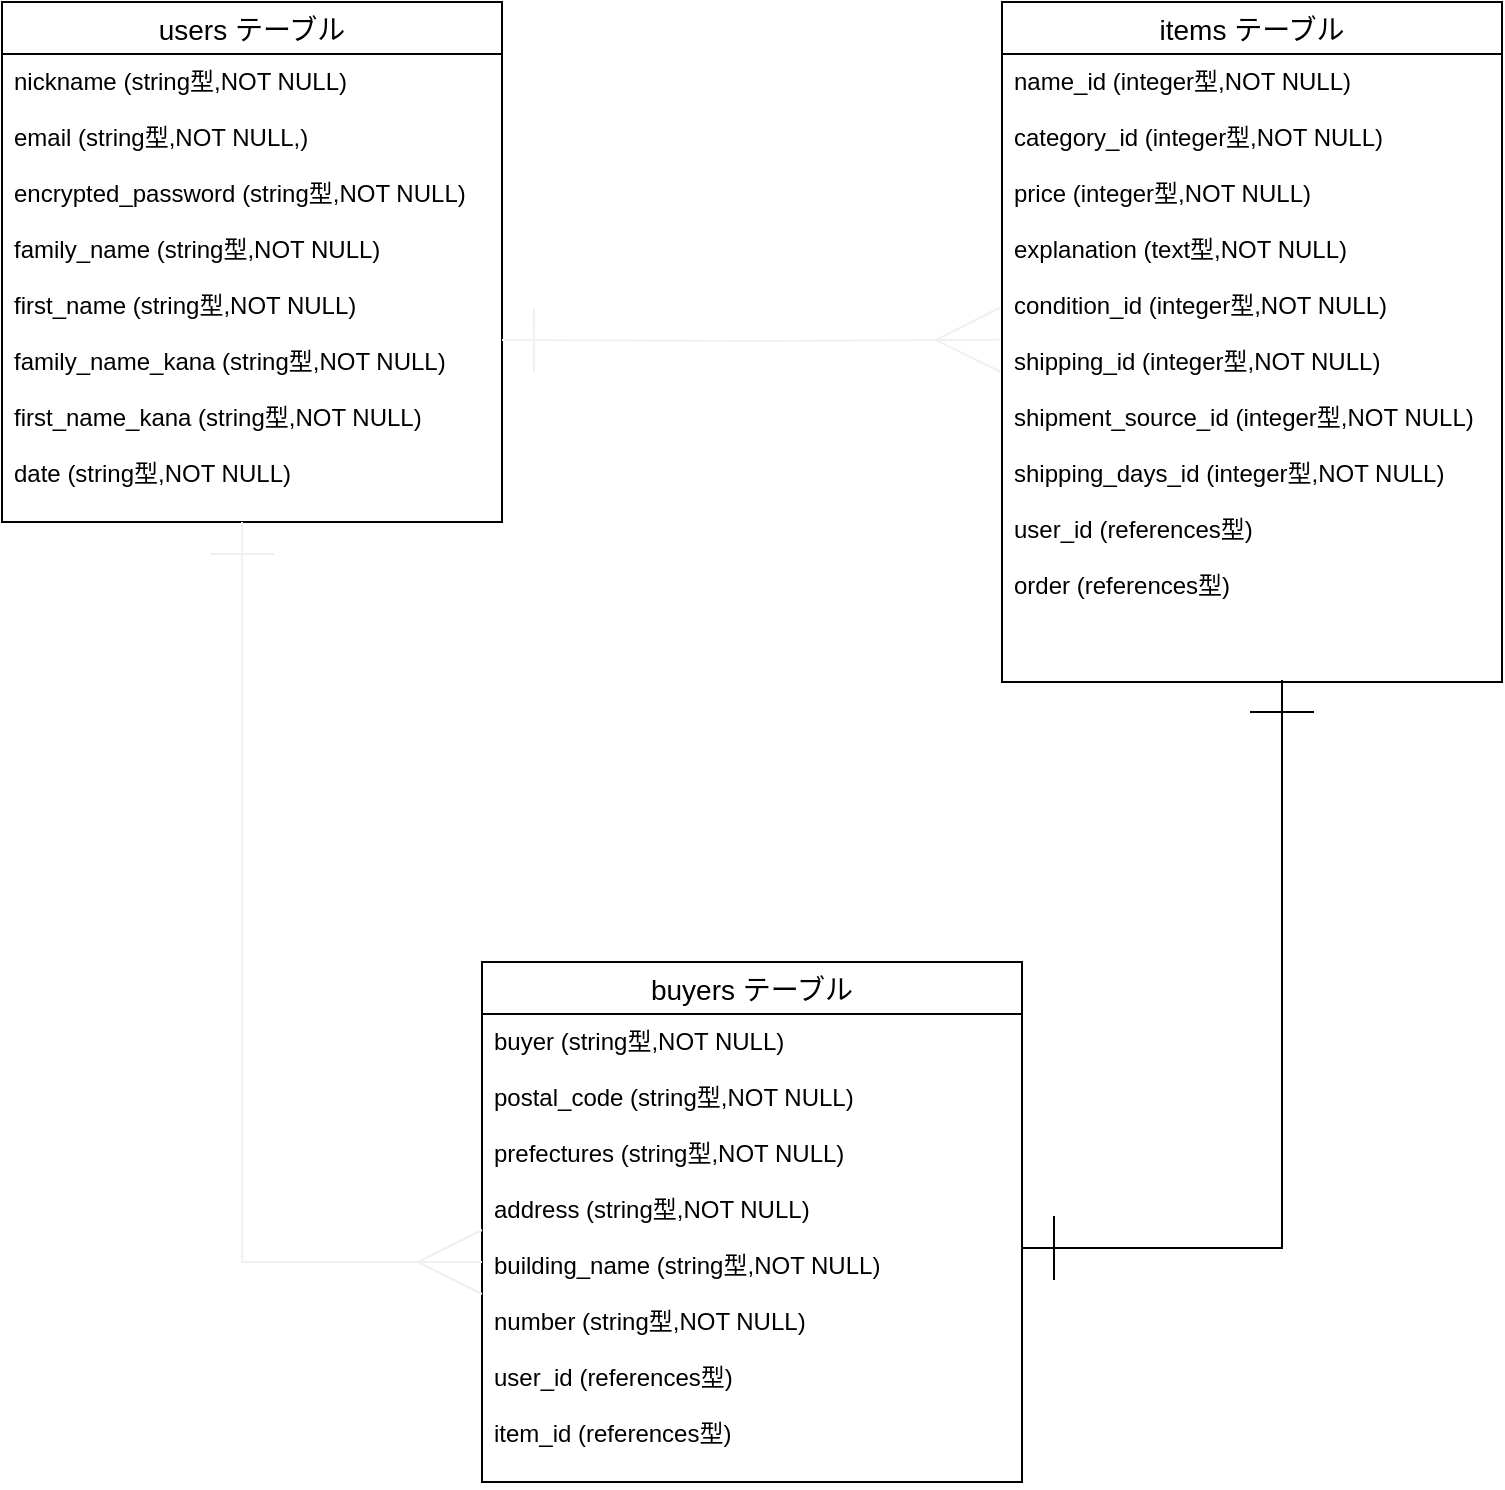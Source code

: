 <mxfile>
    <diagram id="QP2oNOcBx2eUWNQDQ7LL" name="ページ1">
        <mxGraphModel dx="967" dy="830" grid="1" gridSize="10" guides="1" tooltips="1" connect="1" arrows="1" fold="1" page="1" pageScale="1" pageWidth="827" pageHeight="1169" math="0" shadow="0">
            <root>
                <mxCell id="0"/>
                <mxCell id="1" parent="0"/>
                <mxCell id="2" value="users テーブル" style="swimlane;fontStyle=0;childLayout=stackLayout;horizontal=1;startSize=26;horizontalStack=0;resizeParent=1;resizeParentMax=0;resizeLast=0;collapsible=1;marginBottom=0;align=center;fontSize=14;" vertex="1" parent="1">
                    <mxGeometry x="40" y="40" width="250" height="260" as="geometry"/>
                </mxCell>
                <mxCell id="26" value="nickname (string型,NOT NULL)&#10;&#10;email (string型,NOT NULL,)&#10;&#10;encrypted_password (string型,NOT NULL)&#10;&#10;family_name (string型,NOT NULL)&#10;&#10;first_name (string型,NOT NULL)&#10;&#10;family_name_kana (string型,NOT NULL)&#10;&#10;first_name_kana (string型,NOT NULL)&#10;&#10;date (string型,NOT NULL)" style="text;strokeColor=none;fillColor=none;spacingLeft=4;spacingRight=4;overflow=hidden;rotatable=0;points=[[0,0.5],[1,0.5]];portConstraint=eastwest;fontSize=12;" vertex="1" parent="2">
                    <mxGeometry y="26" width="250" height="234" as="geometry"/>
                </mxCell>
                <mxCell id="6" value="items テーブル" style="swimlane;fontStyle=0;childLayout=stackLayout;horizontal=1;startSize=26;horizontalStack=0;resizeParent=1;resizeParentMax=0;resizeLast=0;collapsible=1;marginBottom=0;align=center;fontSize=14;" vertex="1" parent="1">
                    <mxGeometry x="540" y="40" width="250" height="340" as="geometry"/>
                </mxCell>
                <mxCell id="7" value="name_id (integer型,NOT NULL)&#10;&#10;category_id (integer型,NOT NULL)&#10;&#10;price (integer型,NOT NULL)&#10;&#10;explanation (text型,NOT NULL)&#10;&#10;condition_id (integer型,NOT NULL)&#10;&#10;shipping_id (integer型,NOT NULL)&#10;&#10;shipment_source_id (integer型,NOT NULL)&#10;&#10;shipping_days_id (integer型,NOT NULL)&#10;&#10;user_id (references型)&#10;&#10;order (references型)" style="text;strokeColor=none;fillColor=none;spacingLeft=4;spacingRight=4;overflow=hidden;rotatable=0;points=[[0,0.5],[1,0.5]];portConstraint=eastwest;fontSize=12;" vertex="1" parent="6">
                    <mxGeometry y="26" width="250" height="314" as="geometry"/>
                </mxCell>
                <mxCell id="11" value="buyers テーブル" style="swimlane;fontStyle=0;childLayout=stackLayout;horizontal=1;startSize=26;horizontalStack=0;resizeParent=1;resizeParentMax=0;resizeLast=0;collapsible=1;marginBottom=0;align=center;fontSize=14;" vertex="1" parent="1">
                    <mxGeometry x="280" y="520" width="270" height="260" as="geometry"/>
                </mxCell>
                <mxCell id="12" value="buyer (string型,NOT NULL)&#10;&#10;postal_code (string型,NOT NULL)&#10;&#10;prefectures (string型,NOT NULL)&#10;&#10;address (string型,NOT NULL)&#10;&#10;building_name (string型,NOT NULL)&#10;&#10;number (string型,NOT NULL)&#10;&#10;user_id (references型)&#10;&#10;item_id (references型)&#10;&#10;" style="text;strokeColor=none;fillColor=none;spacingLeft=4;spacingRight=4;overflow=hidden;rotatable=0;points=[[0,0.5],[1,0.5]];portConstraint=eastwest;fontSize=12;" vertex="1" parent="11">
                    <mxGeometry y="26" width="270" height="234" as="geometry"/>
                </mxCell>
                <mxCell id="15" style="edgeStyle=orthogonalEdgeStyle;rounded=0;orthogonalLoop=1;jettySize=auto;html=1;entryX=-0.004;entryY=0.455;entryDx=0;entryDy=0;entryPerimeter=0;endArrow=ERmany;endFill=0;strokeWidth=1;strokeColor=#F0F0F0;endSize=30;startArrow=ERone;startFill=0;startSize=30;" edge="1" parent="1" target="7">
                    <mxGeometry relative="1" as="geometry">
                        <mxPoint x="290" y="209" as="sourcePoint"/>
                    </mxGeometry>
                </mxCell>
                <mxCell id="20" style="rounded=0;orthogonalLoop=1;jettySize=auto;html=1;exitX=1;exitY=0.5;exitDx=0;exitDy=0;endArrow=ERone;endFill=0;entryX=0.56;entryY=0.997;entryDx=0;entryDy=0;entryPerimeter=0;jumpSize=16;endSize=30;startSize=30;edgeStyle=orthogonalEdgeStyle;startArrow=ERone;startFill=0;" edge="1" parent="1" source="12" target="7">
                    <mxGeometry relative="1" as="geometry">
                        <mxPoint x="680" y="390" as="targetPoint"/>
                    </mxGeometry>
                </mxCell>
                <mxCell id="25" style="edgeStyle=orthogonalEdgeStyle;rounded=0;jumpSize=16;orthogonalLoop=1;jettySize=auto;html=1;endArrow=ERmany;endFill=0;startSize=30;endSize=30;strokeColor=#F0F0F0;strokeWidth=1;targetPerimeterSpacing=0;sourcePerimeterSpacing=0;startArrow=ERone;startFill=0;" edge="1" parent="1" source="26">
                    <mxGeometry relative="1" as="geometry">
                        <mxPoint x="160" y="390" as="sourcePoint"/>
                        <mxPoint x="280" y="670" as="targetPoint"/>
                        <Array as="points">
                            <mxPoint x="160" y="670"/>
                        </Array>
                    </mxGeometry>
                </mxCell>
            </root>
        </mxGraphModel>
    </diagram>
</mxfile>